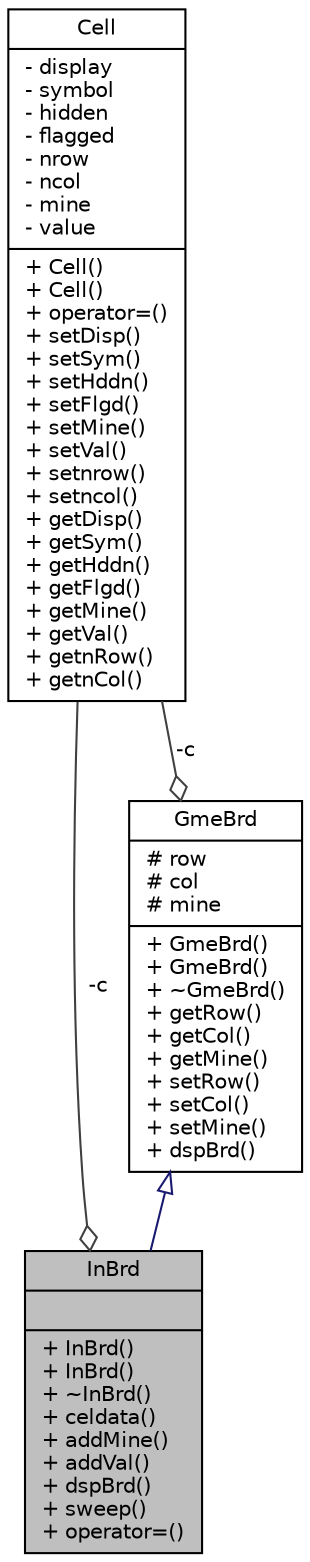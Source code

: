 digraph "InBrd"
{
 // INTERACTIVE_SVG=YES
 // LATEX_PDF_SIZE
  edge [fontname="Helvetica",fontsize="10",labelfontname="Helvetica",labelfontsize="10"];
  node [fontname="Helvetica",fontsize="10",shape=record];
  Node1 [label="{InBrd\n||+ InBrd()\l+ InBrd()\l+ ~InBrd()\l+ celdata()\l+ addMine()\l+ addVal()\l+ dspBrd()\l+ sweep()\l+ operator=()\l}",height=0.2,width=0.4,color="black", fillcolor="grey75", style="filled", fontcolor="black",tooltip=" "];
  Node2 -> Node1 [dir="back",color="midnightblue",fontsize="10",style="solid",arrowtail="onormal",fontname="Helvetica"];
  Node2 [label="{GmeBrd\n|# row\l# col\l# mine\l|+ GmeBrd()\l+ GmeBrd()\l+ ~GmeBrd()\l+ getRow()\l+ getCol()\l+ getMine()\l+ setRow()\l+ setCol()\l+ setMine()\l+ dspBrd()\l}",height=0.2,width=0.4,color="black", fillcolor="white", style="filled",URL="$d7/d12/class_gme_brd.html",tooltip=" "];
  Node3 -> Node2 [color="grey25",fontsize="10",style="solid",label=" -c" ,arrowhead="odiamond",fontname="Helvetica"];
  Node3 [label="{Cell\n|- display\l- symbol\l- hidden\l- flagged\l- nrow\l- ncol\l- mine\l- value\l|+ Cell()\l+ Cell()\l+ operator=()\l+ setDisp()\l+ setSym()\l+ setHddn()\l+ setFlgd()\l+ setMine()\l+ setVal()\l+ setnrow()\l+ setncol()\l+ getDisp()\l+ getSym()\l+ getHddn()\l+ getFlgd()\l+ getMine()\l+ getVal()\l+ getnRow()\l+ getnCol()\l}",height=0.2,width=0.4,color="black", fillcolor="white", style="filled",URL="$dd/d11/class_cell.html",tooltip=" "];
  Node3 -> Node1 [color="grey25",fontsize="10",style="solid",label=" -c" ,arrowhead="odiamond",fontname="Helvetica"];
}
